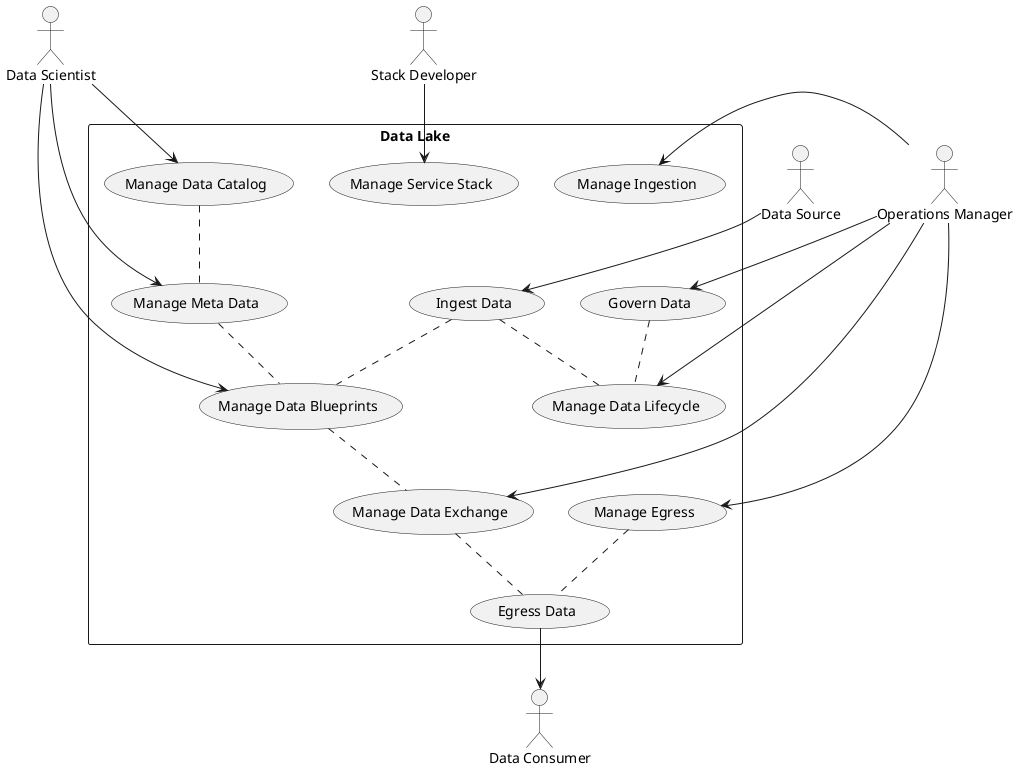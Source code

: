@startuml
:Data Consumer: as consumer
:Data Scientist: as nerd
:Data Source: as source
:Operations Manager: as ops
:Stack Developer: as stack

rectangle "Data Lake" {
  (Govern Data) as GD
  (Manage Data Blueprints) as MDB
  (Manage Data Catalog) as MDC
  (Manage Data Exchange) as MDE
  (Manage Data Lifecycle) as MDL
  (Manage Ingestion) as MI
  (Manage Egress) as ME
  (Ingest Data) as ID
  (Manage Meta Data) as MMD
  (Egress Data) as ED
  (Manage Service Stack) as MSS
}

source --> ID
ops -> MI
ops -> GD
nerd --> MDB
nerd --> MDC
ops --> MDE
ops --> MDL
nerd --> MMD
ED --> consumer
ID .. MDB
MDB .. MDE
ID .. MDL
MDE .. ED
MDC .. MMD
MMD .. MDB
GD .. MDL
stack --> MSS
ops --> ME
ME .. ED

@enduml
